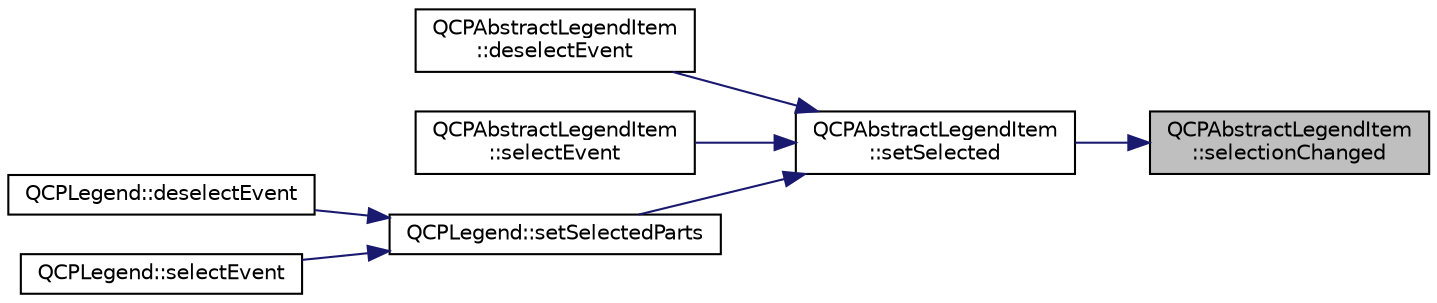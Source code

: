 digraph "QCPAbstractLegendItem::selectionChanged"
{
 // LATEX_PDF_SIZE
  edge [fontname="Helvetica",fontsize="10",labelfontname="Helvetica",labelfontsize="10"];
  node [fontname="Helvetica",fontsize="10",shape=record];
  rankdir="RL";
  Node1 [label="QCPAbstractLegendItem\l::selectionChanged",height=0.2,width=0.4,color="black", fillcolor="grey75", style="filled", fontcolor="black",tooltip=" "];
  Node1 -> Node2 [dir="back",color="midnightblue",fontsize="10",style="solid",fontname="Helvetica"];
  Node2 [label="QCPAbstractLegendItem\l::setSelected",height=0.2,width=0.4,color="black", fillcolor="white", style="filled",URL="$classQCPAbstractLegendItem.html#a6eed93b0ab99cb3eabb043fb08179c2b",tooltip=" "];
  Node2 -> Node3 [dir="back",color="midnightblue",fontsize="10",style="solid",fontname="Helvetica"];
  Node3 [label="QCPAbstractLegendItem\l::deselectEvent",height=0.2,width=0.4,color="black", fillcolor="white", style="filled",URL="$classQCPAbstractLegendItem.html#aa1c0620558cc8e2a2e6fb7ab558f6097",tooltip=" "];
  Node2 -> Node4 [dir="back",color="midnightblue",fontsize="10",style="solid",fontname="Helvetica"];
  Node4 [label="QCPAbstractLegendItem\l::selectEvent",height=0.2,width=0.4,color="black", fillcolor="white", style="filled",URL="$classQCPAbstractLegendItem.html#a0081acfd8c4bb8ac4e9dcfe0f6c49b74",tooltip=" "];
  Node2 -> Node5 [dir="back",color="midnightblue",fontsize="10",style="solid",fontname="Helvetica"];
  Node5 [label="QCPLegend::setSelectedParts",height=0.2,width=0.4,color="black", fillcolor="white", style="filled",URL="$classQCPLegend.html#a2aee309bb5c2a794b1987f3fc97f8ad8",tooltip=" "];
  Node5 -> Node6 [dir="back",color="midnightblue",fontsize="10",style="solid",fontname="Helvetica"];
  Node6 [label="QCPLegend::deselectEvent",height=0.2,width=0.4,color="black", fillcolor="white", style="filled",URL="$classQCPLegend.html#ac2066837f7ebc32a5b15434cdca5b176",tooltip=" "];
  Node5 -> Node7 [dir="back",color="midnightblue",fontsize="10",style="solid",fontname="Helvetica"];
  Node7 [label="QCPLegend::selectEvent",height=0.2,width=0.4,color="black", fillcolor="white", style="filled",URL="$classQCPLegend.html#a71f54a05c3e5b1a1ade1864422cd642e",tooltip=" "];
}

